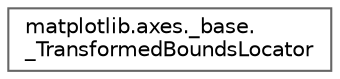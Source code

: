digraph "Graphical Class Hierarchy"
{
 // LATEX_PDF_SIZE
  bgcolor="transparent";
  edge [fontname=Helvetica,fontsize=10,labelfontname=Helvetica,labelfontsize=10];
  node [fontname=Helvetica,fontsize=10,shape=box,height=0.2,width=0.4];
  rankdir="LR";
  Node0 [id="Node000000",label="matplotlib.axes._base.\l_TransformedBoundsLocator",height=0.2,width=0.4,color="grey40", fillcolor="white", style="filled",URL="$dc/dd1/classmatplotlib_1_1axes_1_1__base_1_1__TransformedBoundsLocator.html",tooltip=" "];
}
